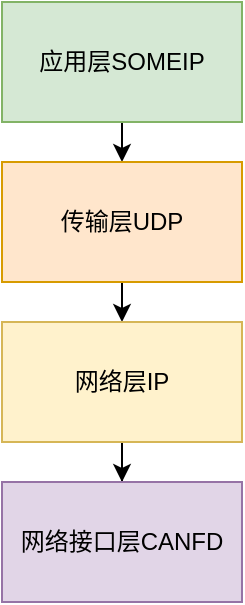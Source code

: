 <mxfile version="22.0.5" type="github">
  <diagram name="第 1 页" id="t0qDNlcdImVrv7-gOnrP">
    <mxGraphModel dx="1034" dy="600" grid="1" gridSize="10" guides="1" tooltips="1" connect="1" arrows="1" fold="1" page="1" pageScale="1" pageWidth="827" pageHeight="1169" math="0" shadow="0">
      <root>
        <mxCell id="0" />
        <mxCell id="1" parent="0" />
        <mxCell id="RQant5lzru7LfX8wORix-4" style="edgeStyle=orthogonalEdgeStyle;rounded=0;orthogonalLoop=1;jettySize=auto;html=1;exitX=0.5;exitY=1;exitDx=0;exitDy=0;entryX=0.5;entryY=0;entryDx=0;entryDy=0;" edge="1" parent="1" source="RQant5lzru7LfX8wORix-1" target="RQant5lzru7LfX8wORix-2">
          <mxGeometry relative="1" as="geometry" />
        </mxCell>
        <mxCell id="RQant5lzru7LfX8wORix-1" value="应用层SOMEIP" style="rounded=0;whiteSpace=wrap;html=1;fillColor=#d5e8d4;strokeColor=#82b366;" vertex="1" parent="1">
          <mxGeometry x="200" y="160" width="120" height="60" as="geometry" />
        </mxCell>
        <mxCell id="RQant5lzru7LfX8wORix-5" style="edgeStyle=orthogonalEdgeStyle;rounded=0;orthogonalLoop=1;jettySize=auto;html=1;exitX=0.5;exitY=1;exitDx=0;exitDy=0;entryX=0.5;entryY=0;entryDx=0;entryDy=0;" edge="1" parent="1" source="RQant5lzru7LfX8wORix-2" target="RQant5lzru7LfX8wORix-3">
          <mxGeometry relative="1" as="geometry" />
        </mxCell>
        <mxCell id="RQant5lzru7LfX8wORix-2" value="传输层UDP" style="rounded=0;whiteSpace=wrap;html=1;fillColor=#ffe6cc;strokeColor=#d79b00;" vertex="1" parent="1">
          <mxGeometry x="200" y="240" width="120" height="60" as="geometry" />
        </mxCell>
        <mxCell id="RQant5lzru7LfX8wORix-7" style="edgeStyle=orthogonalEdgeStyle;rounded=0;orthogonalLoop=1;jettySize=auto;html=1;exitX=0.5;exitY=1;exitDx=0;exitDy=0;" edge="1" parent="1" source="RQant5lzru7LfX8wORix-3" target="RQant5lzru7LfX8wORix-6">
          <mxGeometry relative="1" as="geometry" />
        </mxCell>
        <mxCell id="RQant5lzru7LfX8wORix-3" value="网络层IP" style="rounded=0;whiteSpace=wrap;html=1;fillColor=#fff2cc;strokeColor=#d6b656;" vertex="1" parent="1">
          <mxGeometry x="200" y="320" width="120" height="60" as="geometry" />
        </mxCell>
        <mxCell id="RQant5lzru7LfX8wORix-6" value="网络接口层CANFD" style="rounded=0;whiteSpace=wrap;html=1;fillColor=#e1d5e7;strokeColor=#9673a6;" vertex="1" parent="1">
          <mxGeometry x="200" y="400" width="120" height="60" as="geometry" />
        </mxCell>
      </root>
    </mxGraphModel>
  </diagram>
</mxfile>
